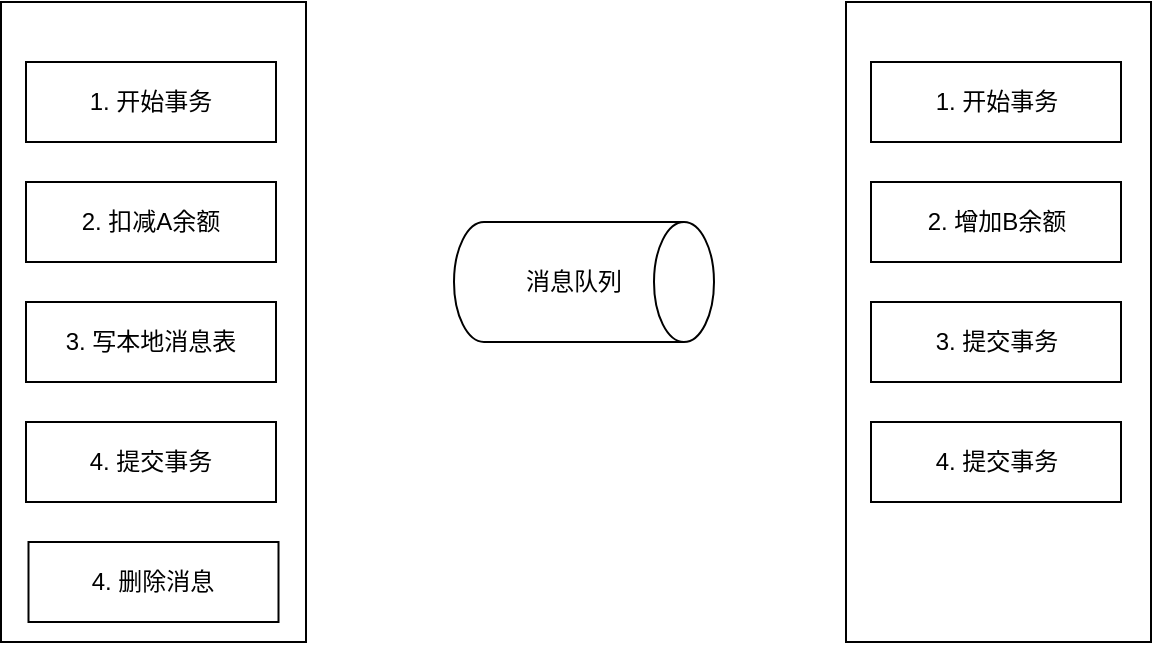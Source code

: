 <mxfile version="15.6.2" type="github">
  <diagram id="J0Wk8DfOCDcHGnNyLJ9j" name="Page-1">
    <mxGraphModel dx="946" dy="536" grid="1" gridSize="10" guides="1" tooltips="1" connect="1" arrows="1" fold="1" page="1" pageScale="1" pageWidth="827" pageHeight="1169" math="0" shadow="0">
      <root>
        <mxCell id="0" />
        <mxCell id="1" parent="0" />
        <mxCell id="EF84_86sqDpLHbbr23-w-1" value="" style="rounded=0;whiteSpace=wrap;html=1;" vertex="1" parent="1">
          <mxGeometry x="97.5" y="90" width="152.5" height="320" as="geometry" />
        </mxCell>
        <mxCell id="EF84_86sqDpLHbbr23-w-4" value="1. 开始事务" style="rounded=0;whiteSpace=wrap;html=1;" vertex="1" parent="1">
          <mxGeometry x="110" y="120" width="125" height="40" as="geometry" />
        </mxCell>
        <mxCell id="EF84_86sqDpLHbbr23-w-6" value="2. 扣减A余额" style="rounded=0;whiteSpace=wrap;html=1;" vertex="1" parent="1">
          <mxGeometry x="110" y="180" width="125" height="40" as="geometry" />
        </mxCell>
        <mxCell id="EF84_86sqDpLHbbr23-w-7" value="3. 写本地消息表" style="rounded=0;whiteSpace=wrap;html=1;" vertex="1" parent="1">
          <mxGeometry x="110" y="240" width="125" height="40" as="geometry" />
        </mxCell>
        <mxCell id="EF84_86sqDpLHbbr23-w-8" value="4. 提交事务" style="rounded=0;whiteSpace=wrap;html=1;" vertex="1" parent="1">
          <mxGeometry x="110" y="300" width="125" height="40" as="geometry" />
        </mxCell>
        <mxCell id="EF84_86sqDpLHbbr23-w-9" value="" style="shape=cylinder3;whiteSpace=wrap;html=1;boundedLbl=1;backgroundOutline=1;size=15;rotation=90;" vertex="1" parent="1">
          <mxGeometry x="359" y="165" width="60" height="130" as="geometry" />
        </mxCell>
        <mxCell id="EF84_86sqDpLHbbr23-w-11" value="消息队列" style="text;html=1;strokeColor=none;fillColor=none;align=center;verticalAlign=middle;whiteSpace=wrap;rounded=0;" vertex="1" parent="1">
          <mxGeometry x="354" y="215" width="60" height="30" as="geometry" />
        </mxCell>
        <mxCell id="EF84_86sqDpLHbbr23-w-12" value="" style="rounded=0;whiteSpace=wrap;html=1;" vertex="1" parent="1">
          <mxGeometry x="520" y="90" width="152.5" height="320" as="geometry" />
        </mxCell>
        <mxCell id="EF84_86sqDpLHbbr23-w-13" value="1. 开始事务" style="rounded=0;whiteSpace=wrap;html=1;" vertex="1" parent="1">
          <mxGeometry x="532.5" y="120" width="125" height="40" as="geometry" />
        </mxCell>
        <mxCell id="EF84_86sqDpLHbbr23-w-14" value="2. 增加B余额" style="rounded=0;whiteSpace=wrap;html=1;" vertex="1" parent="1">
          <mxGeometry x="532.5" y="180" width="125" height="40" as="geometry" />
        </mxCell>
        <mxCell id="EF84_86sqDpLHbbr23-w-15" value="3. 提交事务" style="rounded=0;whiteSpace=wrap;html=1;" vertex="1" parent="1">
          <mxGeometry x="532.5" y="240" width="125" height="40" as="geometry" />
        </mxCell>
        <mxCell id="EF84_86sqDpLHbbr23-w-16" value="4. 提交事务" style="rounded=0;whiteSpace=wrap;html=1;" vertex="1" parent="1">
          <mxGeometry x="532.5" y="300" width="125" height="40" as="geometry" />
        </mxCell>
        <mxCell id="EF84_86sqDpLHbbr23-w-17" value="4. 删除消息" style="rounded=0;whiteSpace=wrap;html=1;" vertex="1" parent="1">
          <mxGeometry x="111.25" y="360" width="125" height="40" as="geometry" />
        </mxCell>
      </root>
    </mxGraphModel>
  </diagram>
</mxfile>
